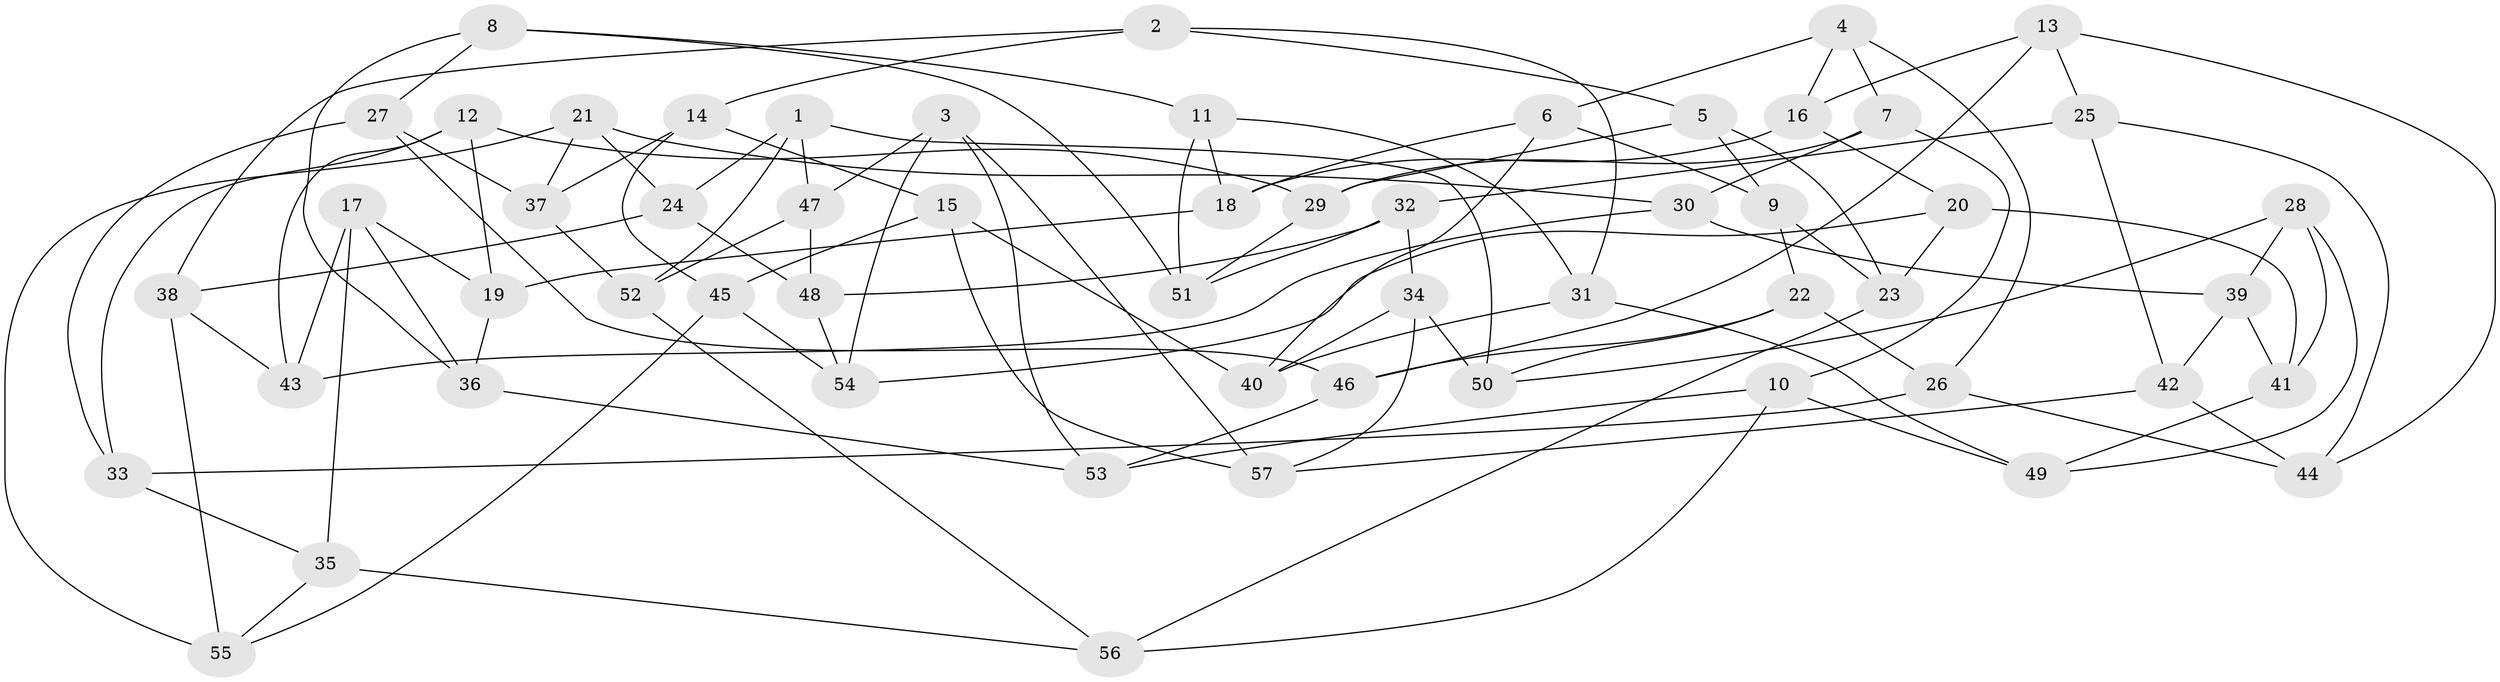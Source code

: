 // coarse degree distribution, {8: 0.02857142857142857, 9: 0.02857142857142857, 4: 0.7428571428571429, 7: 0.11428571428571428, 3: 0.08571428571428572}
// Generated by graph-tools (version 1.1) at 2025/53/03/04/25 22:53:33]
// undirected, 57 vertices, 114 edges
graph export_dot {
  node [color=gray90,style=filled];
  1;
  2;
  3;
  4;
  5;
  6;
  7;
  8;
  9;
  10;
  11;
  12;
  13;
  14;
  15;
  16;
  17;
  18;
  19;
  20;
  21;
  22;
  23;
  24;
  25;
  26;
  27;
  28;
  29;
  30;
  31;
  32;
  33;
  34;
  35;
  36;
  37;
  38;
  39;
  40;
  41;
  42;
  43;
  44;
  45;
  46;
  47;
  48;
  49;
  50;
  51;
  52;
  53;
  54;
  55;
  56;
  57;
  1 -- 47;
  1 -- 50;
  1 -- 24;
  1 -- 52;
  2 -- 38;
  2 -- 14;
  2 -- 5;
  2 -- 31;
  3 -- 53;
  3 -- 57;
  3 -- 47;
  3 -- 54;
  4 -- 7;
  4 -- 6;
  4 -- 26;
  4 -- 16;
  5 -- 29;
  5 -- 23;
  5 -- 9;
  6 -- 18;
  6 -- 9;
  6 -- 40;
  7 -- 29;
  7 -- 10;
  7 -- 30;
  8 -- 11;
  8 -- 27;
  8 -- 36;
  8 -- 51;
  9 -- 22;
  9 -- 23;
  10 -- 56;
  10 -- 49;
  10 -- 53;
  11 -- 51;
  11 -- 18;
  11 -- 31;
  12 -- 33;
  12 -- 19;
  12 -- 43;
  12 -- 29;
  13 -- 16;
  13 -- 46;
  13 -- 25;
  13 -- 44;
  14 -- 37;
  14 -- 45;
  14 -- 15;
  15 -- 40;
  15 -- 57;
  15 -- 45;
  16 -- 20;
  16 -- 18;
  17 -- 43;
  17 -- 19;
  17 -- 36;
  17 -- 35;
  18 -- 19;
  19 -- 36;
  20 -- 54;
  20 -- 23;
  20 -- 41;
  21 -- 55;
  21 -- 37;
  21 -- 24;
  21 -- 30;
  22 -- 46;
  22 -- 26;
  22 -- 50;
  23 -- 56;
  24 -- 48;
  24 -- 38;
  25 -- 44;
  25 -- 32;
  25 -- 42;
  26 -- 44;
  26 -- 33;
  27 -- 46;
  27 -- 33;
  27 -- 37;
  28 -- 50;
  28 -- 49;
  28 -- 41;
  28 -- 39;
  29 -- 51;
  30 -- 43;
  30 -- 39;
  31 -- 49;
  31 -- 40;
  32 -- 51;
  32 -- 48;
  32 -- 34;
  33 -- 35;
  34 -- 57;
  34 -- 40;
  34 -- 50;
  35 -- 55;
  35 -- 56;
  36 -- 53;
  37 -- 52;
  38 -- 43;
  38 -- 55;
  39 -- 42;
  39 -- 41;
  41 -- 49;
  42 -- 44;
  42 -- 57;
  45 -- 54;
  45 -- 55;
  46 -- 53;
  47 -- 48;
  47 -- 52;
  48 -- 54;
  52 -- 56;
}

